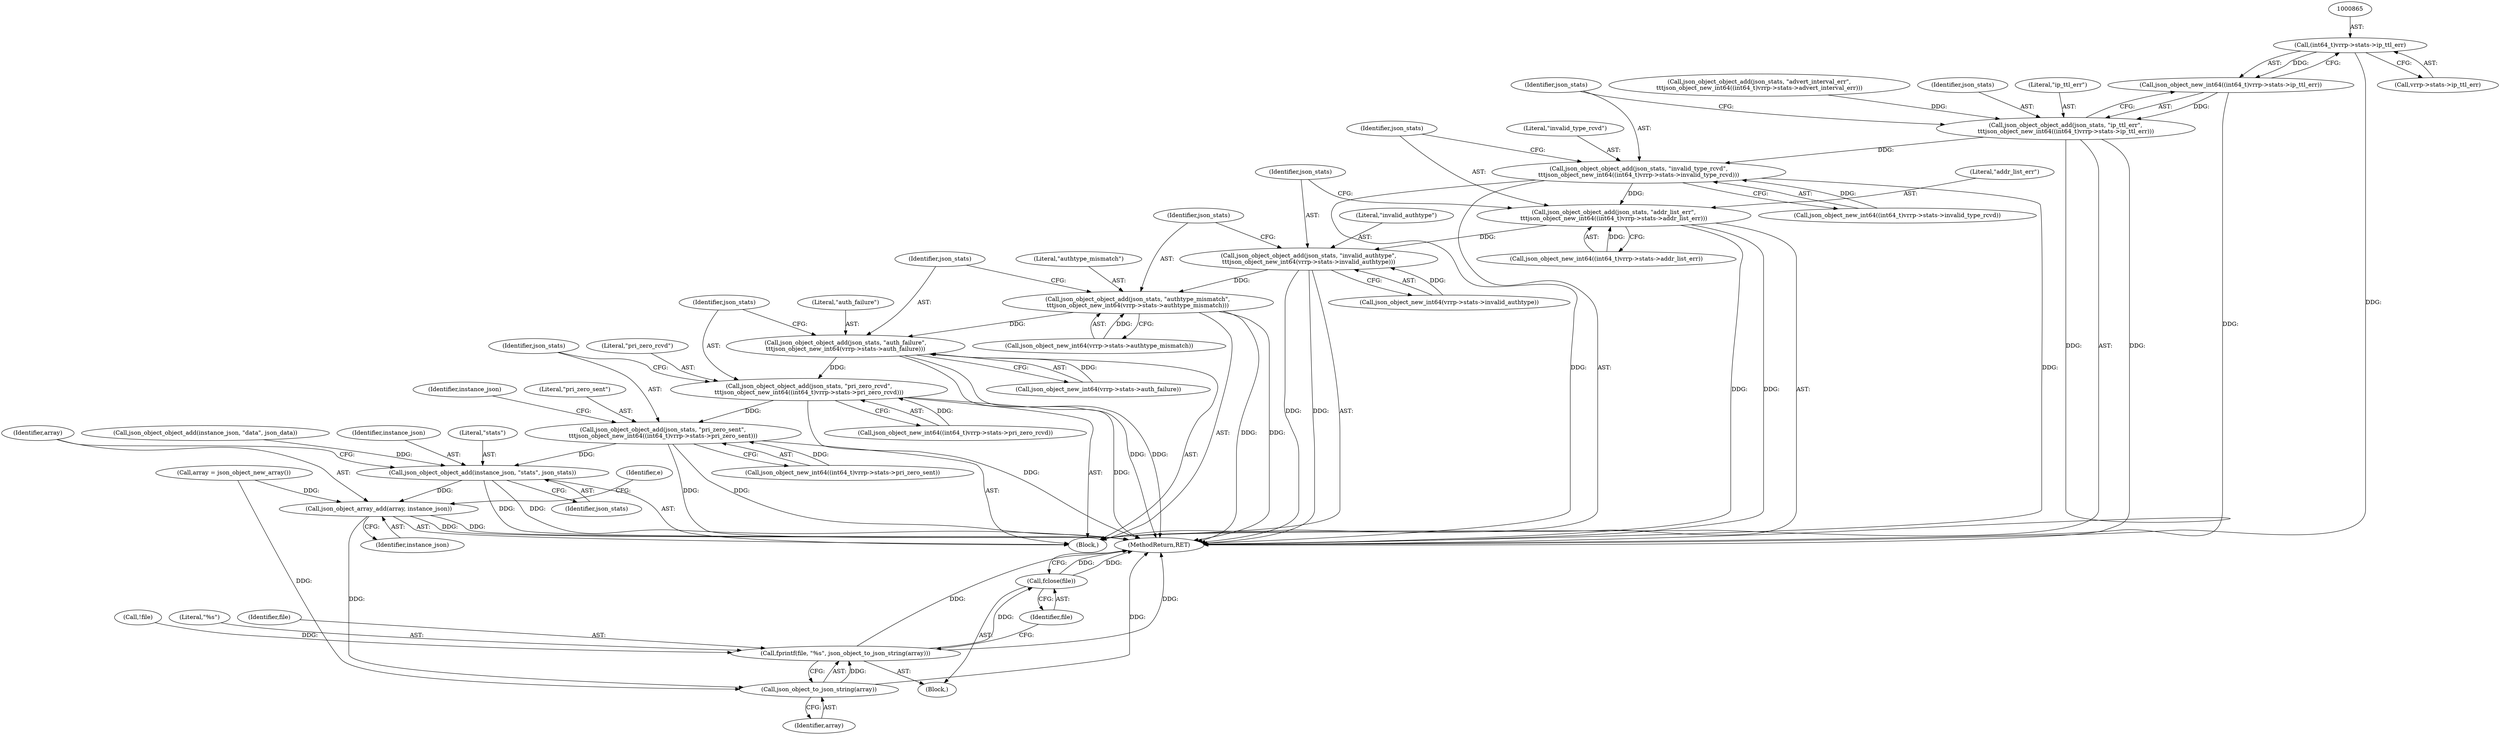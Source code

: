 digraph "0_keepalived_04f2d32871bb3b11d7dc024039952f2fe2750306_3@pointer" {
"1000864" [label="(Call,(int64_t)vrrp->stats->ip_ttl_err)"];
"1000863" [label="(Call,json_object_new_int64((int64_t)vrrp->stats->ip_ttl_err))"];
"1000860" [label="(Call,json_object_object_add(json_stats, \"ip_ttl_err\",\n\t\t\tjson_object_new_int64((int64_t)vrrp->stats->ip_ttl_err)))"];
"1000871" [label="(Call,json_object_object_add(json_stats, \"invalid_type_rcvd\",\n\t\t\tjson_object_new_int64((int64_t)vrrp->stats->invalid_type_rcvd)))"];
"1000882" [label="(Call,json_object_object_add(json_stats, \"addr_list_err\",\n\t\t\tjson_object_new_int64((int64_t)vrrp->stats->addr_list_err)))"];
"1000893" [label="(Call,json_object_object_add(json_stats, \"invalid_authtype\",\n\t\t\tjson_object_new_int64(vrrp->stats->invalid_authtype)))"];
"1000902" [label="(Call,json_object_object_add(json_stats, \"authtype_mismatch\",\n\t\t\tjson_object_new_int64(vrrp->stats->authtype_mismatch)))"];
"1000911" [label="(Call,json_object_object_add(json_stats, \"auth_failure\",\n\t\t\tjson_object_new_int64(vrrp->stats->auth_failure)))"];
"1000920" [label="(Call,json_object_object_add(json_stats, \"pri_zero_rcvd\",\n\t\t\tjson_object_new_int64((int64_t)vrrp->stats->pri_zero_rcvd)))"];
"1000931" [label="(Call,json_object_object_add(json_stats, \"pri_zero_sent\",\n\t\t\tjson_object_new_int64((int64_t)vrrp->stats->pri_zero_sent)))"];
"1000946" [label="(Call,json_object_object_add(instance_json, \"stats\", json_stats))"];
"1000950" [label="(Call,json_object_array_add(array, instance_json))"];
"1000956" [label="(Call,json_object_to_json_string(array))"];
"1000953" [label="(Call,fprintf(file, \"%s\", json_object_to_json_string(array)))"];
"1000958" [label="(Call,fclose(file))"];
"1000960" [label="(MethodReturn,RET)"];
"1000951" [label="(Identifier,array)"];
"1000934" [label="(Call,json_object_new_int64((int64_t)vrrp->stats->pri_zero_sent))"];
"1000942" [label="(Call,json_object_object_add(instance_json, \"data\", json_data))"];
"1000140" [label="(Identifier,e)"];
"1000904" [label="(Literal,\"authtype_mismatch\")"];
"1000883" [label="(Identifier,json_stats)"];
"1000118" [label="(Call,!file)"];
"1000958" [label="(Call,fclose(file))"];
"1000922" [label="(Literal,\"pri_zero_rcvd\")"];
"1000905" [label="(Call,json_object_new_int64(vrrp->stats->authtype_mismatch))"];
"1000873" [label="(Literal,\"invalid_type_rcvd\")"];
"1000955" [label="(Literal,\"%s\")"];
"1000953" [label="(Call,fprintf(file, \"%s\", json_object_to_json_string(array)))"];
"1000884" [label="(Literal,\"addr_list_err\")"];
"1000911" [label="(Call,json_object_object_add(json_stats, \"auth_failure\",\n\t\t\tjson_object_new_int64(vrrp->stats->auth_failure)))"];
"1000914" [label="(Call,json_object_new_int64(vrrp->stats->auth_failure))"];
"1000913" [label="(Literal,\"auth_failure\")"];
"1000921" [label="(Identifier,json_stats)"];
"1000959" [label="(Identifier,file)"];
"1000128" [label="(Call,array = json_object_new_array())"];
"1000949" [label="(Identifier,json_stats)"];
"1000864" [label="(Call,(int64_t)vrrp->stats->ip_ttl_err)"];
"1000923" [label="(Call,json_object_new_int64((int64_t)vrrp->stats->pri_zero_rcvd))"];
"1000943" [label="(Identifier,instance_json)"];
"1000950" [label="(Call,json_object_array_add(array, instance_json))"];
"1000872" [label="(Identifier,json_stats)"];
"1000849" [label="(Call,json_object_object_add(json_stats, \"advert_interval_err\",\n\t\t\tjson_object_new_int64((int64_t)vrrp->stats->advert_interval_err)))"];
"1000933" [label="(Literal,\"pri_zero_sent\")"];
"1000141" [label="(Block,)"];
"1000871" [label="(Call,json_object_object_add(json_stats, \"invalid_type_rcvd\",\n\t\t\tjson_object_new_int64((int64_t)vrrp->stats->invalid_type_rcvd)))"];
"1000952" [label="(Identifier,instance_json)"];
"1000896" [label="(Call,json_object_new_int64(vrrp->stats->invalid_authtype))"];
"1000894" [label="(Identifier,json_stats)"];
"1000957" [label="(Identifier,array)"];
"1000947" [label="(Identifier,instance_json)"];
"1000954" [label="(Identifier,file)"];
"1000860" [label="(Call,json_object_object_add(json_stats, \"ip_ttl_err\",\n\t\t\tjson_object_new_int64((int64_t)vrrp->stats->ip_ttl_err)))"];
"1000893" [label="(Call,json_object_object_add(json_stats, \"invalid_authtype\",\n\t\t\tjson_object_new_int64(vrrp->stats->invalid_authtype)))"];
"1000932" [label="(Identifier,json_stats)"];
"1000866" [label="(Call,vrrp->stats->ip_ttl_err)"];
"1000861" [label="(Identifier,json_stats)"];
"1000895" [label="(Literal,\"invalid_authtype\")"];
"1000931" [label="(Call,json_object_object_add(json_stats, \"pri_zero_sent\",\n\t\t\tjson_object_new_int64((int64_t)vrrp->stats->pri_zero_sent)))"];
"1000863" [label="(Call,json_object_new_int64((int64_t)vrrp->stats->ip_ttl_err))"];
"1000102" [label="(Block,)"];
"1000903" [label="(Identifier,json_stats)"];
"1000902" [label="(Call,json_object_object_add(json_stats, \"authtype_mismatch\",\n\t\t\tjson_object_new_int64(vrrp->stats->authtype_mismatch)))"];
"1000885" [label="(Call,json_object_new_int64((int64_t)vrrp->stats->addr_list_err))"];
"1000948" [label="(Literal,\"stats\")"];
"1000874" [label="(Call,json_object_new_int64((int64_t)vrrp->stats->invalid_type_rcvd))"];
"1000956" [label="(Call,json_object_to_json_string(array))"];
"1000912" [label="(Identifier,json_stats)"];
"1000862" [label="(Literal,\"ip_ttl_err\")"];
"1000882" [label="(Call,json_object_object_add(json_stats, \"addr_list_err\",\n\t\t\tjson_object_new_int64((int64_t)vrrp->stats->addr_list_err)))"];
"1000920" [label="(Call,json_object_object_add(json_stats, \"pri_zero_rcvd\",\n\t\t\tjson_object_new_int64((int64_t)vrrp->stats->pri_zero_rcvd)))"];
"1000946" [label="(Call,json_object_object_add(instance_json, \"stats\", json_stats))"];
"1000864" -> "1000863"  [label="AST: "];
"1000864" -> "1000866"  [label="CFG: "];
"1000865" -> "1000864"  [label="AST: "];
"1000866" -> "1000864"  [label="AST: "];
"1000863" -> "1000864"  [label="CFG: "];
"1000864" -> "1000960"  [label="DDG: "];
"1000864" -> "1000863"  [label="DDG: "];
"1000863" -> "1000860"  [label="AST: "];
"1000860" -> "1000863"  [label="CFG: "];
"1000863" -> "1000960"  [label="DDG: "];
"1000863" -> "1000860"  [label="DDG: "];
"1000860" -> "1000141"  [label="AST: "];
"1000861" -> "1000860"  [label="AST: "];
"1000862" -> "1000860"  [label="AST: "];
"1000872" -> "1000860"  [label="CFG: "];
"1000860" -> "1000960"  [label="DDG: "];
"1000860" -> "1000960"  [label="DDG: "];
"1000849" -> "1000860"  [label="DDG: "];
"1000860" -> "1000871"  [label="DDG: "];
"1000871" -> "1000141"  [label="AST: "];
"1000871" -> "1000874"  [label="CFG: "];
"1000872" -> "1000871"  [label="AST: "];
"1000873" -> "1000871"  [label="AST: "];
"1000874" -> "1000871"  [label="AST: "];
"1000883" -> "1000871"  [label="CFG: "];
"1000871" -> "1000960"  [label="DDG: "];
"1000871" -> "1000960"  [label="DDG: "];
"1000874" -> "1000871"  [label="DDG: "];
"1000871" -> "1000882"  [label="DDG: "];
"1000882" -> "1000141"  [label="AST: "];
"1000882" -> "1000885"  [label="CFG: "];
"1000883" -> "1000882"  [label="AST: "];
"1000884" -> "1000882"  [label="AST: "];
"1000885" -> "1000882"  [label="AST: "];
"1000894" -> "1000882"  [label="CFG: "];
"1000882" -> "1000960"  [label="DDG: "];
"1000882" -> "1000960"  [label="DDG: "];
"1000885" -> "1000882"  [label="DDG: "];
"1000882" -> "1000893"  [label="DDG: "];
"1000893" -> "1000141"  [label="AST: "];
"1000893" -> "1000896"  [label="CFG: "];
"1000894" -> "1000893"  [label="AST: "];
"1000895" -> "1000893"  [label="AST: "];
"1000896" -> "1000893"  [label="AST: "];
"1000903" -> "1000893"  [label="CFG: "];
"1000893" -> "1000960"  [label="DDG: "];
"1000893" -> "1000960"  [label="DDG: "];
"1000896" -> "1000893"  [label="DDG: "];
"1000893" -> "1000902"  [label="DDG: "];
"1000902" -> "1000141"  [label="AST: "];
"1000902" -> "1000905"  [label="CFG: "];
"1000903" -> "1000902"  [label="AST: "];
"1000904" -> "1000902"  [label="AST: "];
"1000905" -> "1000902"  [label="AST: "];
"1000912" -> "1000902"  [label="CFG: "];
"1000902" -> "1000960"  [label="DDG: "];
"1000902" -> "1000960"  [label="DDG: "];
"1000905" -> "1000902"  [label="DDG: "];
"1000902" -> "1000911"  [label="DDG: "];
"1000911" -> "1000141"  [label="AST: "];
"1000911" -> "1000914"  [label="CFG: "];
"1000912" -> "1000911"  [label="AST: "];
"1000913" -> "1000911"  [label="AST: "];
"1000914" -> "1000911"  [label="AST: "];
"1000921" -> "1000911"  [label="CFG: "];
"1000911" -> "1000960"  [label="DDG: "];
"1000911" -> "1000960"  [label="DDG: "];
"1000914" -> "1000911"  [label="DDG: "];
"1000911" -> "1000920"  [label="DDG: "];
"1000920" -> "1000141"  [label="AST: "];
"1000920" -> "1000923"  [label="CFG: "];
"1000921" -> "1000920"  [label="AST: "];
"1000922" -> "1000920"  [label="AST: "];
"1000923" -> "1000920"  [label="AST: "];
"1000932" -> "1000920"  [label="CFG: "];
"1000920" -> "1000960"  [label="DDG: "];
"1000920" -> "1000960"  [label="DDG: "];
"1000923" -> "1000920"  [label="DDG: "];
"1000920" -> "1000931"  [label="DDG: "];
"1000931" -> "1000141"  [label="AST: "];
"1000931" -> "1000934"  [label="CFG: "];
"1000932" -> "1000931"  [label="AST: "];
"1000933" -> "1000931"  [label="AST: "];
"1000934" -> "1000931"  [label="AST: "];
"1000943" -> "1000931"  [label="CFG: "];
"1000931" -> "1000960"  [label="DDG: "];
"1000931" -> "1000960"  [label="DDG: "];
"1000934" -> "1000931"  [label="DDG: "];
"1000931" -> "1000946"  [label="DDG: "];
"1000946" -> "1000141"  [label="AST: "];
"1000946" -> "1000949"  [label="CFG: "];
"1000947" -> "1000946"  [label="AST: "];
"1000948" -> "1000946"  [label="AST: "];
"1000949" -> "1000946"  [label="AST: "];
"1000951" -> "1000946"  [label="CFG: "];
"1000946" -> "1000960"  [label="DDG: "];
"1000946" -> "1000960"  [label="DDG: "];
"1000942" -> "1000946"  [label="DDG: "];
"1000946" -> "1000950"  [label="DDG: "];
"1000950" -> "1000141"  [label="AST: "];
"1000950" -> "1000952"  [label="CFG: "];
"1000951" -> "1000950"  [label="AST: "];
"1000952" -> "1000950"  [label="AST: "];
"1000140" -> "1000950"  [label="CFG: "];
"1000950" -> "1000960"  [label="DDG: "];
"1000950" -> "1000960"  [label="DDG: "];
"1000128" -> "1000950"  [label="DDG: "];
"1000950" -> "1000956"  [label="DDG: "];
"1000956" -> "1000953"  [label="AST: "];
"1000956" -> "1000957"  [label="CFG: "];
"1000957" -> "1000956"  [label="AST: "];
"1000953" -> "1000956"  [label="CFG: "];
"1000956" -> "1000960"  [label="DDG: "];
"1000956" -> "1000953"  [label="DDG: "];
"1000128" -> "1000956"  [label="DDG: "];
"1000953" -> "1000102"  [label="AST: "];
"1000954" -> "1000953"  [label="AST: "];
"1000955" -> "1000953"  [label="AST: "];
"1000959" -> "1000953"  [label="CFG: "];
"1000953" -> "1000960"  [label="DDG: "];
"1000953" -> "1000960"  [label="DDG: "];
"1000118" -> "1000953"  [label="DDG: "];
"1000953" -> "1000958"  [label="DDG: "];
"1000958" -> "1000102"  [label="AST: "];
"1000958" -> "1000959"  [label="CFG: "];
"1000959" -> "1000958"  [label="AST: "];
"1000960" -> "1000958"  [label="CFG: "];
"1000958" -> "1000960"  [label="DDG: "];
"1000958" -> "1000960"  [label="DDG: "];
}
